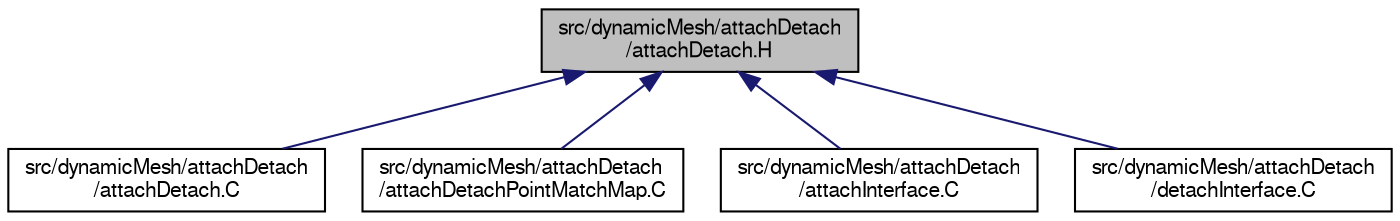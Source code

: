 digraph "src/dynamicMesh/attachDetach/attachDetach.H"
{
  bgcolor="transparent";
  edge [fontname="FreeSans",fontsize="10",labelfontname="FreeSans",labelfontsize="10"];
  node [fontname="FreeSans",fontsize="10",shape=record];
  Node180 [label="src/dynamicMesh/attachDetach\l/attachDetach.H",height=0.2,width=0.4,color="black", fillcolor="grey75", style="filled", fontcolor="black"];
  Node180 -> Node181 [dir="back",color="midnightblue",fontsize="10",style="solid",fontname="FreeSans"];
  Node181 [label="src/dynamicMesh/attachDetach\l/attachDetach.C",height=0.2,width=0.4,color="black",URL="$a00365.html",tooltip="Attach/detach boundary mesh modifier. This modifier takes a set of internal faces and converts them i..."];
  Node180 -> Node182 [dir="back",color="midnightblue",fontsize="10",style="solid",fontname="FreeSans"];
  Node182 [label="src/dynamicMesh/attachDetach\l/attachDetachPointMatchMap.C",height=0.2,width=0.4,color="black",URL="$a00371.html"];
  Node180 -> Node183 [dir="back",color="midnightblue",fontsize="10",style="solid",fontname="FreeSans"];
  Node183 [label="src/dynamicMesh/attachDetach\l/attachInterface.C",height=0.2,width=0.4,color="black",URL="$a00374.html"];
  Node180 -> Node184 [dir="back",color="midnightblue",fontsize="10",style="solid",fontname="FreeSans"];
  Node184 [label="src/dynamicMesh/attachDetach\l/detachInterface.C",height=0.2,width=0.4,color="black",URL="$a00377.html"];
}
